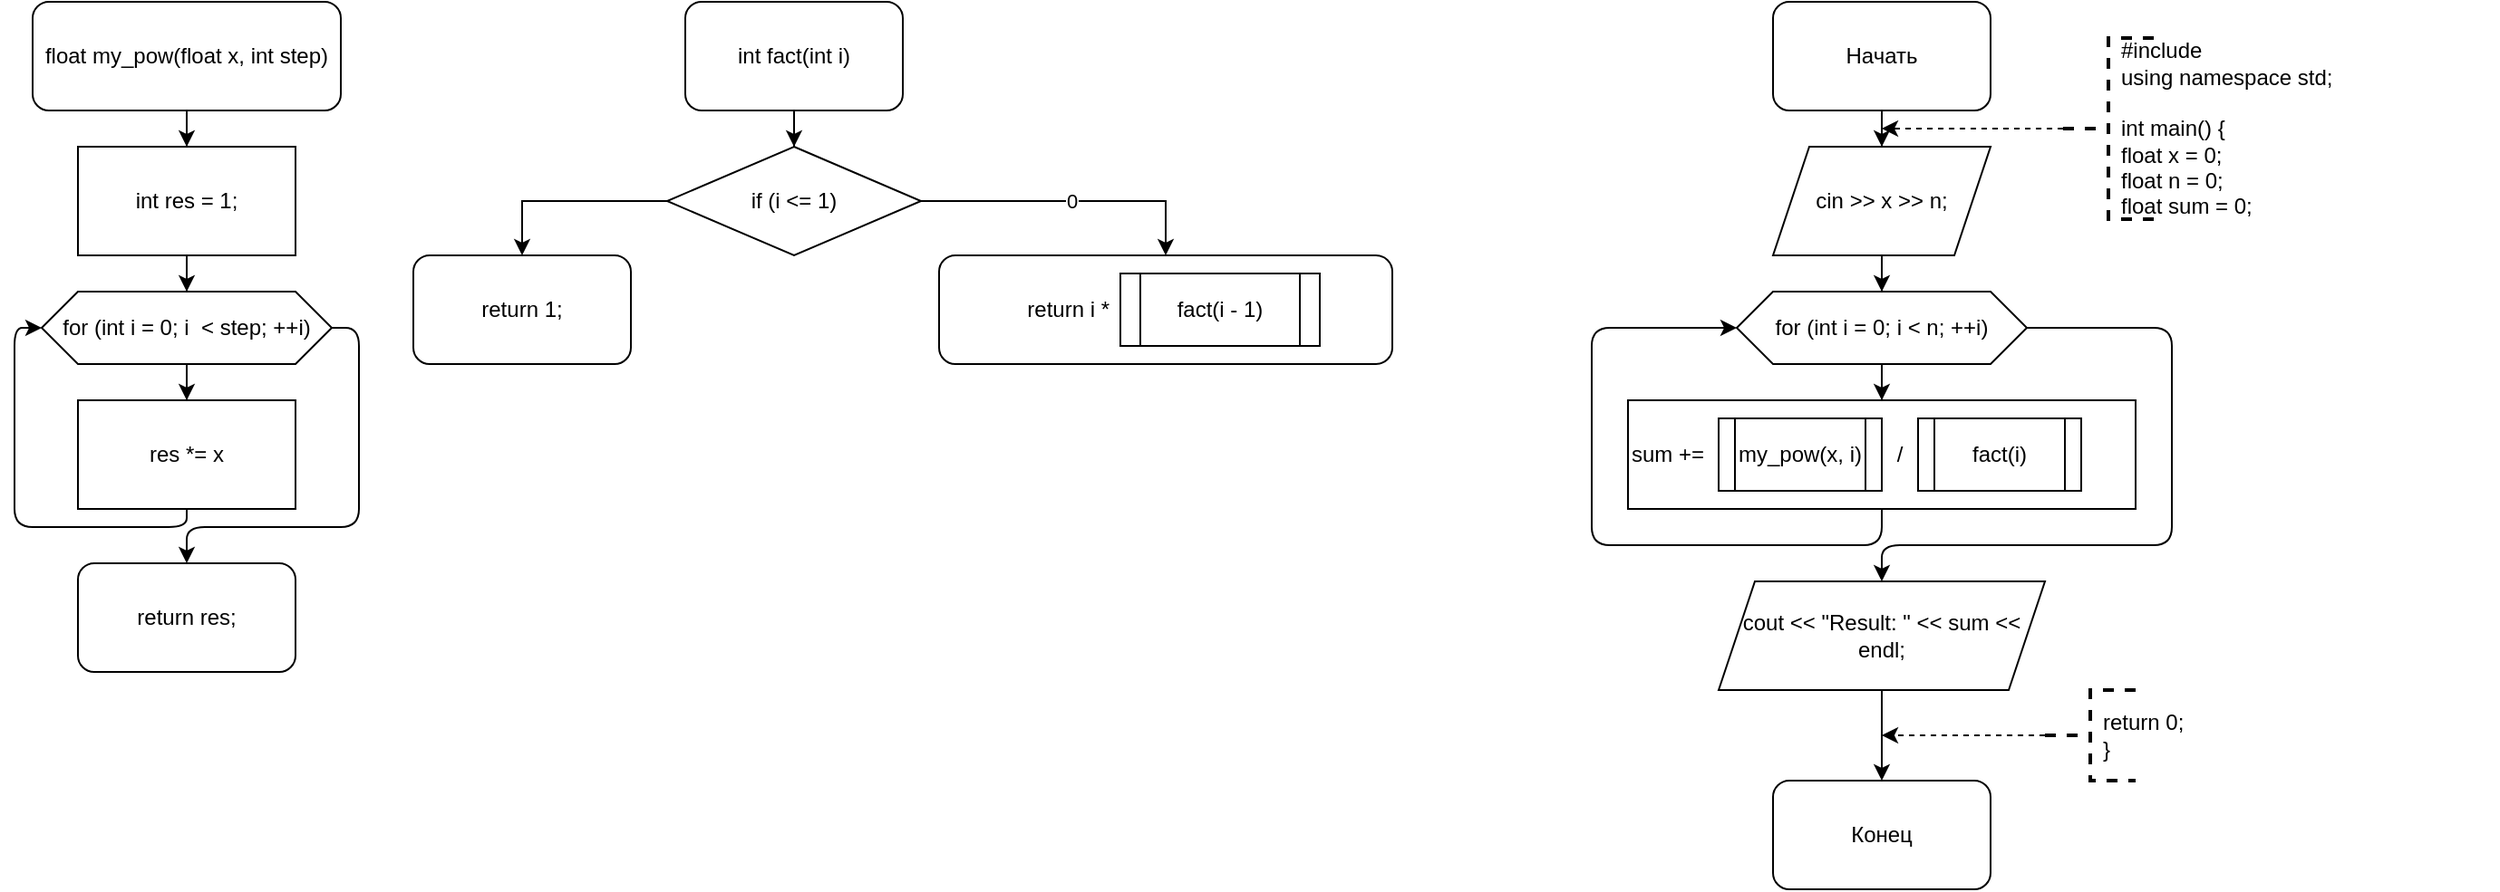 <mxfile version="13.9.9" type="device"><diagram id="67sNDE19Bce4Ij5h5SoY" name="Страница 1"><mxGraphModel dx="2048" dy="1184" grid="1" gridSize="10" guides="1" tooltips="1" connect="1" arrows="1" fold="1" page="1" pageScale="1" pageWidth="827" pageHeight="1169" math="0" shadow="0"><root><mxCell id="0"/><mxCell id="1" parent="0"/><mxCell id="xK4LobihKcengKu0uC_R-3" style="edgeStyle=orthogonalEdgeStyle;rounded=0;orthogonalLoop=1;jettySize=auto;html=1;" edge="1" parent="1" source="xK4LobihKcengKu0uC_R-1" target="xK4LobihKcengKu0uC_R-2"><mxGeometry relative="1" as="geometry"/></mxCell><mxCell id="xK4LobihKcengKu0uC_R-1" value="float my_pow(float x, int step)" style="rounded=1;whiteSpace=wrap;html=1;" vertex="1" parent="1"><mxGeometry x="20" y="10" width="170" height="60" as="geometry"/></mxCell><mxCell id="xK4LobihKcengKu0uC_R-7" style="edgeStyle=orthogonalEdgeStyle;rounded=0;orthogonalLoop=1;jettySize=auto;html=1;" edge="1" parent="1" source="xK4LobihKcengKu0uC_R-2" target="xK4LobihKcengKu0uC_R-4"><mxGeometry relative="1" as="geometry"/></mxCell><mxCell id="xK4LobihKcengKu0uC_R-2" value="int res = 1;" style="rounded=0;whiteSpace=wrap;html=1;" vertex="1" parent="1"><mxGeometry x="45" y="90" width="120" height="60" as="geometry"/></mxCell><mxCell id="xK4LobihKcengKu0uC_R-8" style="edgeStyle=orthogonalEdgeStyle;rounded=0;orthogonalLoop=1;jettySize=auto;html=1;" edge="1" parent="1" source="xK4LobihKcengKu0uC_R-4" target="xK4LobihKcengKu0uC_R-5"><mxGeometry relative="1" as="geometry"/></mxCell><mxCell id="xK4LobihKcengKu0uC_R-4" value="for (int i = 0; i&amp;nbsp; &amp;lt; step; ++i)" style="shape=hexagon;perimeter=hexagonPerimeter2;whiteSpace=wrap;html=1;fixedSize=1;" vertex="1" parent="1"><mxGeometry x="25" y="170" width="160" height="40" as="geometry"/></mxCell><mxCell id="xK4LobihKcengKu0uC_R-5" value="res *= x" style="rounded=0;whiteSpace=wrap;html=1;" vertex="1" parent="1"><mxGeometry x="45" y="230" width="120" height="60" as="geometry"/></mxCell><mxCell id="xK4LobihKcengKu0uC_R-6" value="return res;" style="rounded=1;whiteSpace=wrap;html=1;" vertex="1" parent="1"><mxGeometry x="45" y="320" width="120" height="60" as="geometry"/></mxCell><mxCell id="xK4LobihKcengKu0uC_R-9" value="" style="endArrow=classic;html=1;exitX=0.5;exitY=1;exitDx=0;exitDy=0;entryX=0;entryY=0.5;entryDx=0;entryDy=0;" edge="1" parent="1" source="xK4LobihKcengKu0uC_R-5" target="xK4LobihKcengKu0uC_R-4"><mxGeometry width="50" height="50" relative="1" as="geometry"><mxPoint x="390" y="320" as="sourcePoint"/><mxPoint x="440" y="270" as="targetPoint"/><Array as="points"><mxPoint x="105" y="300"/><mxPoint x="10" y="300"/><mxPoint x="10" y="190"/></Array></mxGeometry></mxCell><mxCell id="xK4LobihKcengKu0uC_R-10" value="" style="endArrow=classic;html=1;exitX=1;exitY=0.5;exitDx=0;exitDy=0;entryX=0.5;entryY=0;entryDx=0;entryDy=0;" edge="1" parent="1" source="xK4LobihKcengKu0uC_R-4" target="xK4LobihKcengKu0uC_R-6"><mxGeometry width="50" height="50" relative="1" as="geometry"><mxPoint x="390" y="320" as="sourcePoint"/><mxPoint x="440" y="270" as="targetPoint"/><Array as="points"><mxPoint x="200" y="190"/><mxPoint x="200" y="300"/><mxPoint x="105" y="300"/></Array></mxGeometry></mxCell><mxCell id="xK4LobihKcengKu0uC_R-21" style="edgeStyle=orthogonalEdgeStyle;rounded=0;orthogonalLoop=1;jettySize=auto;html=1;" edge="1" parent="1" source="xK4LobihKcengKu0uC_R-11" target="xK4LobihKcengKu0uC_R-12"><mxGeometry relative="1" as="geometry"/></mxCell><mxCell id="xK4LobihKcengKu0uC_R-11" value="int fact(int i)" style="rounded=1;whiteSpace=wrap;html=1;" vertex="1" parent="1"><mxGeometry x="380" y="10" width="120" height="60" as="geometry"/></mxCell><mxCell id="xK4LobihKcengKu0uC_R-14" style="edgeStyle=orthogonalEdgeStyle;rounded=0;orthogonalLoop=1;jettySize=auto;html=1;entryX=0.5;entryY=0;entryDx=0;entryDy=0;" edge="1" parent="1" source="xK4LobihKcengKu0uC_R-12" target="xK4LobihKcengKu0uC_R-13"><mxGeometry relative="1" as="geometry"/></mxCell><mxCell id="xK4LobihKcengKu0uC_R-19" value="0" style="edgeStyle=orthogonalEdgeStyle;rounded=0;orthogonalLoop=1;jettySize=auto;html=1;entryX=0.5;entryY=0;entryDx=0;entryDy=0;" edge="1" parent="1" source="xK4LobihKcengKu0uC_R-12" target="xK4LobihKcengKu0uC_R-18"><mxGeometry relative="1" as="geometry"/></mxCell><mxCell id="xK4LobihKcengKu0uC_R-12" value="if (i &amp;lt;= 1)" style="rhombus;whiteSpace=wrap;html=1;" vertex="1" parent="1"><mxGeometry x="370" y="90" width="140" height="60" as="geometry"/></mxCell><mxCell id="xK4LobihKcengKu0uC_R-13" value="return 1;" style="rounded=1;whiteSpace=wrap;html=1;" vertex="1" parent="1"><mxGeometry x="230" y="150" width="120" height="60" as="geometry"/></mxCell><mxCell id="xK4LobihKcengKu0uC_R-18" value="&amp;nbsp; &amp;nbsp; &amp;nbsp; &amp;nbsp; &amp;nbsp; &amp;nbsp; &amp;nbsp; return i *&amp;nbsp;" style="rounded=1;whiteSpace=wrap;html=1;align=left;" vertex="1" parent="1"><mxGeometry x="520" y="150" width="250" height="60" as="geometry"/></mxCell><mxCell id="xK4LobihKcengKu0uC_R-20" value="fact(i - 1)" style="shape=process;whiteSpace=wrap;html=1;backgroundOutline=1;" vertex="1" parent="1"><mxGeometry x="620" y="160" width="110" height="40" as="geometry"/></mxCell><mxCell id="xK4LobihKcengKu0uC_R-32" style="edgeStyle=orthogonalEdgeStyle;rounded=0;orthogonalLoop=1;jettySize=auto;html=1;" edge="1" parent="1" source="xK4LobihKcengKu0uC_R-25" target="xK4LobihKcengKu0uC_R-26"><mxGeometry relative="1" as="geometry"/></mxCell><mxCell id="xK4LobihKcengKu0uC_R-25" value="Начать" style="rounded=1;whiteSpace=wrap;html=1;" vertex="1" parent="1"><mxGeometry x="980" y="10" width="120" height="60" as="geometry"/></mxCell><mxCell id="xK4LobihKcengKu0uC_R-33" style="edgeStyle=orthogonalEdgeStyle;rounded=0;orthogonalLoop=1;jettySize=auto;html=1;" edge="1" parent="1" source="xK4LobihKcengKu0uC_R-26" target="xK4LobihKcengKu0uC_R-27"><mxGeometry relative="1" as="geometry"/></mxCell><mxCell id="xK4LobihKcengKu0uC_R-26" value="cin &amp;gt;&amp;gt; x &amp;gt;&amp;gt; n;" style="shape=parallelogram;perimeter=parallelogramPerimeter;whiteSpace=wrap;html=1;fixedSize=1;" vertex="1" parent="1"><mxGeometry x="980" y="90" width="120" height="60" as="geometry"/></mxCell><mxCell id="xK4LobihKcengKu0uC_R-34" style="edgeStyle=orthogonalEdgeStyle;rounded=0;orthogonalLoop=1;jettySize=auto;html=1;entryX=0.5;entryY=0;entryDx=0;entryDy=0;" edge="1" parent="1" source="xK4LobihKcengKu0uC_R-27" target="xK4LobihKcengKu0uC_R-28"><mxGeometry relative="1" as="geometry"/></mxCell><mxCell id="xK4LobihKcengKu0uC_R-27" value="for (int i = 0; i &amp;lt; n; ++i)" style="shape=hexagon;perimeter=hexagonPerimeter2;whiteSpace=wrap;html=1;fixedSize=1;" vertex="1" parent="1"><mxGeometry x="960" y="170" width="160" height="40" as="geometry"/></mxCell><mxCell id="xK4LobihKcengKu0uC_R-28" value="sum +=&amp;nbsp;" style="rounded=0;whiteSpace=wrap;html=1;align=left;" vertex="1" parent="1"><mxGeometry x="900" y="230" width="280" height="60" as="geometry"/></mxCell><mxCell id="xK4LobihKcengKu0uC_R-29" value="my_pow(x, i)" style="shape=process;whiteSpace=wrap;html=1;backgroundOutline=1;" vertex="1" parent="1"><mxGeometry x="950" y="240" width="90" height="40" as="geometry"/></mxCell><mxCell id="xK4LobihKcengKu0uC_R-30" value="/" style="text;html=1;strokeColor=none;fillColor=none;align=center;verticalAlign=middle;whiteSpace=wrap;rounded=0;" vertex="1" parent="1"><mxGeometry x="1030" y="250" width="40" height="20" as="geometry"/></mxCell><mxCell id="xK4LobihKcengKu0uC_R-31" value="fact(i)" style="shape=process;whiteSpace=wrap;html=1;backgroundOutline=1;" vertex="1" parent="1"><mxGeometry x="1060" y="240" width="90" height="40" as="geometry"/></mxCell><mxCell id="xK4LobihKcengKu0uC_R-39" style="edgeStyle=orthogonalEdgeStyle;rounded=0;orthogonalLoop=1;jettySize=auto;html=1;entryX=0.5;entryY=0;entryDx=0;entryDy=0;" edge="1" parent="1" source="xK4LobihKcengKu0uC_R-35" target="xK4LobihKcengKu0uC_R-38"><mxGeometry relative="1" as="geometry"/></mxCell><mxCell id="xK4LobihKcengKu0uC_R-35" value="cout &amp;lt;&amp;lt; &quot;Result: &quot; &amp;lt;&amp;lt; sum &amp;lt;&amp;lt; endl;" style="shape=parallelogram;perimeter=parallelogramPerimeter;whiteSpace=wrap;html=1;fixedSize=1;" vertex="1" parent="1"><mxGeometry x="950" y="330" width="180" height="60" as="geometry"/></mxCell><mxCell id="xK4LobihKcengKu0uC_R-36" value="" style="endArrow=classic;html=1;exitX=0.5;exitY=1;exitDx=0;exitDy=0;entryX=0;entryY=0.5;entryDx=0;entryDy=0;" edge="1" parent="1" source="xK4LobihKcengKu0uC_R-28" target="xK4LobihKcengKu0uC_R-27"><mxGeometry width="50" height="50" relative="1" as="geometry"><mxPoint x="960" y="320" as="sourcePoint"/><mxPoint x="1010" y="270" as="targetPoint"/><Array as="points"><mxPoint x="1040" y="310"/><mxPoint x="880" y="310"/><mxPoint x="880" y="190"/></Array></mxGeometry></mxCell><mxCell id="xK4LobihKcengKu0uC_R-37" value="" style="endArrow=classic;html=1;exitX=1;exitY=0.5;exitDx=0;exitDy=0;entryX=0.5;entryY=0;entryDx=0;entryDy=0;" edge="1" parent="1" source="xK4LobihKcengKu0uC_R-27" target="xK4LobihKcengKu0uC_R-35"><mxGeometry width="50" height="50" relative="1" as="geometry"><mxPoint x="960" y="320" as="sourcePoint"/><mxPoint x="1010" y="270" as="targetPoint"/><Array as="points"><mxPoint x="1200" y="190"/><mxPoint x="1200" y="310"/><mxPoint x="1040" y="310"/></Array></mxGeometry></mxCell><mxCell id="xK4LobihKcengKu0uC_R-38" value="Конец" style="rounded=1;whiteSpace=wrap;html=1;" vertex="1" parent="1"><mxGeometry x="980" y="440" width="120" height="60" as="geometry"/></mxCell><mxCell id="xK4LobihKcengKu0uC_R-41" style="edgeStyle=orthogonalEdgeStyle;rounded=0;orthogonalLoop=1;jettySize=auto;html=1;dashed=1;" edge="1" parent="1" source="xK4LobihKcengKu0uC_R-40"><mxGeometry relative="1" as="geometry"><mxPoint x="1040" y="80" as="targetPoint"/></mxGeometry></mxCell><mxCell id="xK4LobihKcengKu0uC_R-40" value="" style="strokeWidth=2;html=1;shape=mxgraph.flowchart.annotation_2;align=left;labelPosition=right;pointerEvents=1;dashed=1;" vertex="1" parent="1"><mxGeometry x="1140" y="30" width="50" height="100" as="geometry"/></mxCell><mxCell id="xK4LobihKcengKu0uC_R-42" value="#include&lt;br&gt;using namespace std;&lt;br&gt;&lt;br&gt;int main() {&lt;br&gt;float x = 0;&lt;br&gt;float n = 0;&lt;br&gt;float sum = 0;" style="text;html=1;strokeColor=none;fillColor=none;align=left;verticalAlign=middle;whiteSpace=wrap;rounded=0;dashed=1;" vertex="1" parent="1"><mxGeometry x="1170" y="30" width="210" height="100" as="geometry"/></mxCell><mxCell id="xK4LobihKcengKu0uC_R-44" style="edgeStyle=orthogonalEdgeStyle;rounded=0;orthogonalLoop=1;jettySize=auto;html=1;dashed=1;" edge="1" parent="1" source="xK4LobihKcengKu0uC_R-43"><mxGeometry relative="1" as="geometry"><mxPoint x="1040" y="415" as="targetPoint"/></mxGeometry></mxCell><mxCell id="xK4LobihKcengKu0uC_R-43" value="" style="strokeWidth=2;html=1;shape=mxgraph.flowchart.annotation_2;align=left;labelPosition=right;pointerEvents=1;dashed=1;" vertex="1" parent="1"><mxGeometry x="1130" y="390" width="50" height="50" as="geometry"/></mxCell><mxCell id="xK4LobihKcengKu0uC_R-45" value="return 0;&lt;br&gt;}" style="text;html=1;strokeColor=none;fillColor=none;align=left;verticalAlign=middle;whiteSpace=wrap;rounded=0;dashed=1;" vertex="1" parent="1"><mxGeometry x="1160" y="390" width="120" height="50" as="geometry"/></mxCell></root></mxGraphModel></diagram></mxfile>